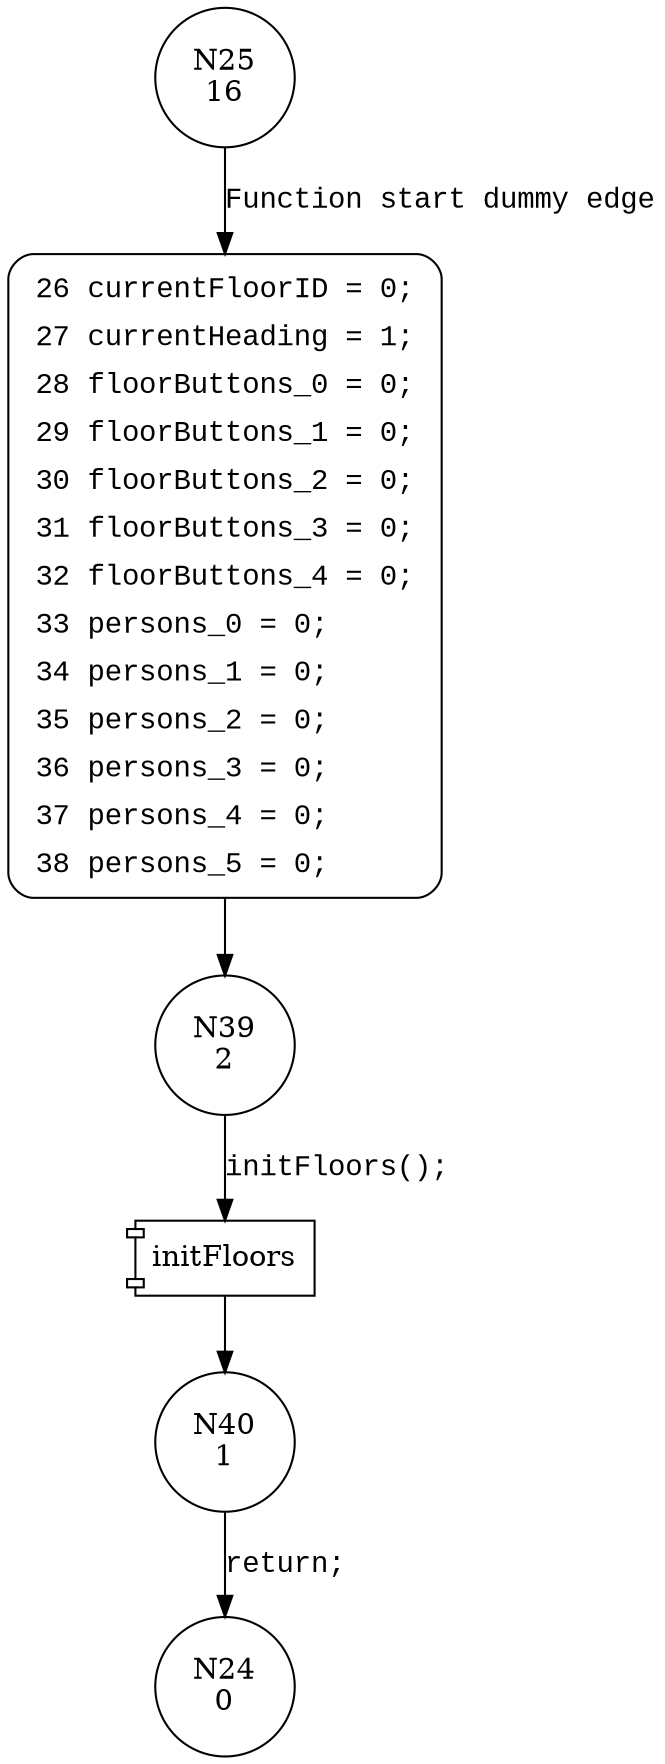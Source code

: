 digraph initBottomUp {
25 [shape="circle" label="N25\n16"]
26 [shape="circle" label="N26\n15"]
39 [shape="circle" label="N39\n2"]
40 [shape="circle" label="N40\n1"]
24 [shape="circle" label="N24\n0"]
26 [style="filled,bold" penwidth="1" fillcolor="white" fontname="Courier New" shape="Mrecord" label=<<table border="0" cellborder="0" cellpadding="3" bgcolor="white"><tr><td align="right">26</td><td align="left">currentFloorID = 0;</td></tr><tr><td align="right">27</td><td align="left">currentHeading = 1;</td></tr><tr><td align="right">28</td><td align="left">floorButtons_0 = 0;</td></tr><tr><td align="right">29</td><td align="left">floorButtons_1 = 0;</td></tr><tr><td align="right">30</td><td align="left">floorButtons_2 = 0;</td></tr><tr><td align="right">31</td><td align="left">floorButtons_3 = 0;</td></tr><tr><td align="right">32</td><td align="left">floorButtons_4 = 0;</td></tr><tr><td align="right">33</td><td align="left">persons_0 = 0;</td></tr><tr><td align="right">34</td><td align="left">persons_1 = 0;</td></tr><tr><td align="right">35</td><td align="left">persons_2 = 0;</td></tr><tr><td align="right">36</td><td align="left">persons_3 = 0;</td></tr><tr><td align="right">37</td><td align="left">persons_4 = 0;</td></tr><tr><td align="right">38</td><td align="left">persons_5 = 0;</td></tr></table>>]
26 -> 39[label=""]
25 -> 26 [label="Function start dummy edge" fontname="Courier New"]
100166 [shape="component" label="initFloors"]
39 -> 100166 [label="initFloors();" fontname="Courier New"]
100166 -> 40 [label="" fontname="Courier New"]
40 -> 24 [label="return;" fontname="Courier New"]
}